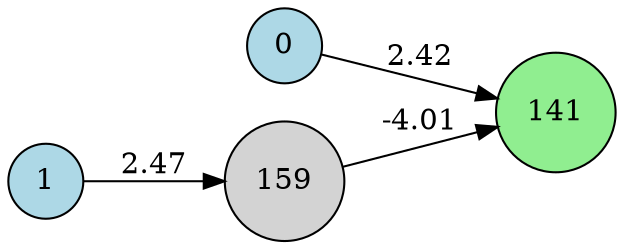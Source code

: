 digraph neat {
  rankdir=LR;
  node [shape=circle];
  node0 [label="0", style=filled, fillcolor=lightblue];
  node1 [label="1", style=filled, fillcolor=lightblue];
  node141 [label="141", style=filled, fillcolor=lightgreen];
  node159 [label="159", style=filled, fillcolor=lightgray];
  node0 -> node141 [label="2.42"];
  node1 -> node159 [label="2.47"];
  node159 -> node141 [label="-4.01"];
}
